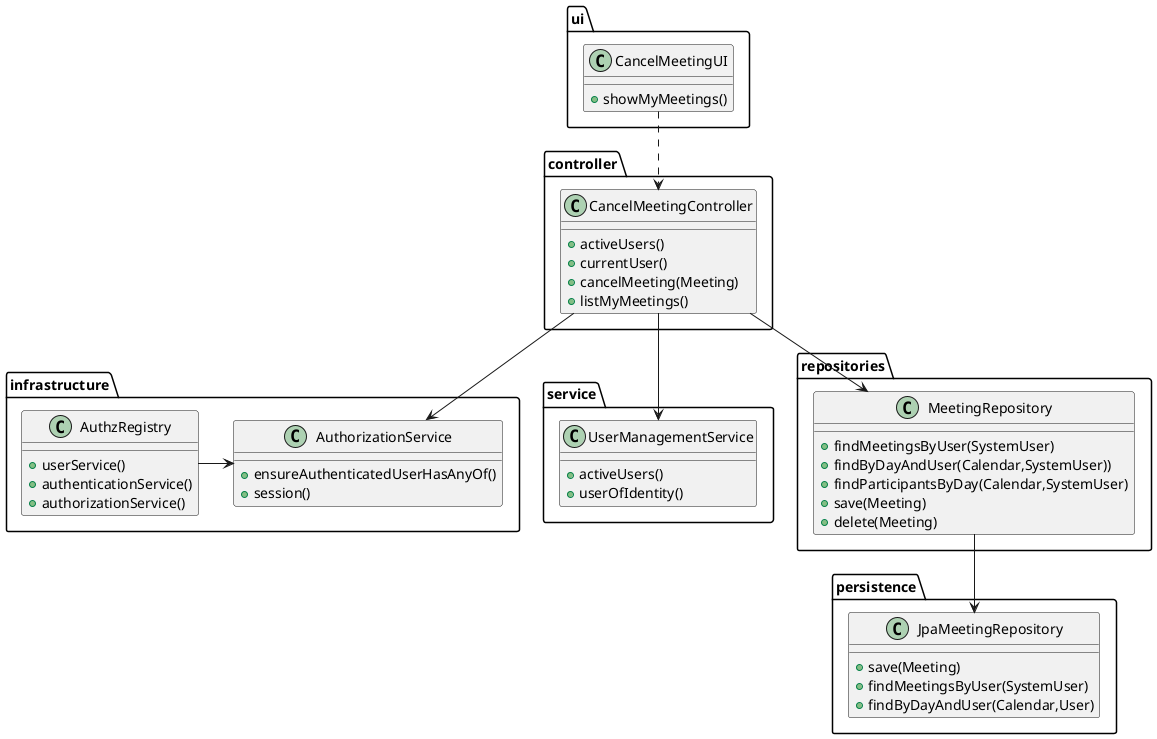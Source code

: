 @startuml
package ui {
    class CancelMeetingUI{
    +showMyMeetings()
    }
}

package controller {
    class CancelMeetingController{
    +activeUsers()
    +currentUser()
    +cancelMeeting(Meeting)
    +listMyMeetings()
    }
}

package service {
    class UserManagementService{
       +activeUsers()
       +userOfIdentity()
       }
}

package repositories {
    class MeetingRepository{
    +findMeetingsByUser(SystemUser)
    +findByDayAndUser(Calendar,SystemUser))
    +findParticipantsByDay(Calendar,SystemUser)
    +save(Meeting)
    +delete(Meeting)
    }
}

package persistence {
    class JpaMeetingRepository {
    +save(Meeting)
    +findMeetingsByUser(SystemUser)
    +findByDayAndUser(Calendar,User)

    }
}


package infrastructure {
    class AuthorizationService {
    +ensureAuthenticatedUserHasAnyOf()
    +session()
    }
    class AuthzRegistry{
    +userService()
    +authenticationService()
    +authorizationService()
    }

}

CancelMeetingUI ..> CancelMeetingController
CancelMeetingController --> UserManagementService
CancelMeetingController --> MeetingRepository
CancelMeetingController --> AuthorizationService
AuthzRegistry -> AuthorizationService
MeetingRepository --> JpaMeetingRepository

@enduml



